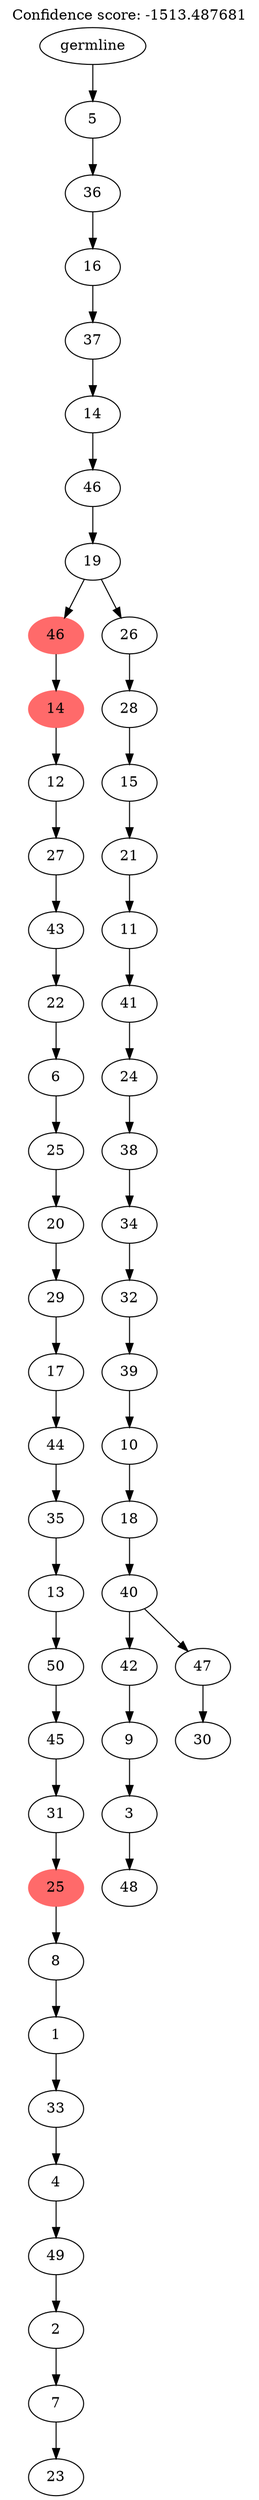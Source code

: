 digraph g {
	"52" -> "53";
	"53" [label="23"];
	"51" -> "52";
	"52" [label="7"];
	"50" -> "51";
	"51" [label="2"];
	"49" -> "50";
	"50" [label="49"];
	"48" -> "49";
	"49" [label="4"];
	"47" -> "48";
	"48" [label="33"];
	"46" -> "47";
	"47" [label="1"];
	"45" -> "46";
	"46" [label="8"];
	"44" -> "45";
	"45" [color=indianred1, style=filled, label="25"];
	"43" -> "44";
	"44" [label="31"];
	"42" -> "43";
	"43" [label="45"];
	"41" -> "42";
	"42" [label="50"];
	"40" -> "41";
	"41" [label="13"];
	"39" -> "40";
	"40" [label="35"];
	"38" -> "39";
	"39" [label="44"];
	"37" -> "38";
	"38" [label="17"];
	"36" -> "37";
	"37" [label="29"];
	"35" -> "36";
	"36" [label="20"];
	"34" -> "35";
	"35" [label="25"];
	"33" -> "34";
	"34" [label="6"];
	"32" -> "33";
	"33" [label="22"];
	"31" -> "32";
	"32" [label="43"];
	"30" -> "31";
	"31" [label="27"];
	"29" -> "30";
	"30" [label="12"];
	"28" -> "29";
	"29" [color=indianred1, style=filled, label="14"];
	"26" -> "27";
	"27" [label="48"];
	"25" -> "26";
	"26" [label="3"];
	"24" -> "25";
	"25" [label="9"];
	"22" -> "23";
	"23" [label="30"];
	"21" -> "22";
	"22" [label="47"];
	"21" -> "24";
	"24" [label="42"];
	"20" -> "21";
	"21" [label="40"];
	"19" -> "20";
	"20" [label="18"];
	"18" -> "19";
	"19" [label="10"];
	"17" -> "18";
	"18" [label="39"];
	"16" -> "17";
	"17" [label="32"];
	"15" -> "16";
	"16" [label="34"];
	"14" -> "15";
	"15" [label="38"];
	"13" -> "14";
	"14" [label="24"];
	"12" -> "13";
	"13" [label="41"];
	"11" -> "12";
	"12" [label="11"];
	"10" -> "11";
	"11" [label="21"];
	"9" -> "10";
	"10" [label="15"];
	"8" -> "9";
	"9" [label="28"];
	"7" -> "8";
	"8" [label="26"];
	"7" -> "28";
	"28" [color=indianred1, style=filled, label="46"];
	"6" -> "7";
	"7" [label="19"];
	"5" -> "6";
	"6" [label="46"];
	"4" -> "5";
	"5" [label="14"];
	"3" -> "4";
	"4" [label="37"];
	"2" -> "3";
	"3" [label="16"];
	"1" -> "2";
	"2" [label="36"];
	"0" -> "1";
	"1" [label="5"];
	"0" [label="germline"];
	labelloc="t";
	label="Confidence score: -1513.487681";
}

